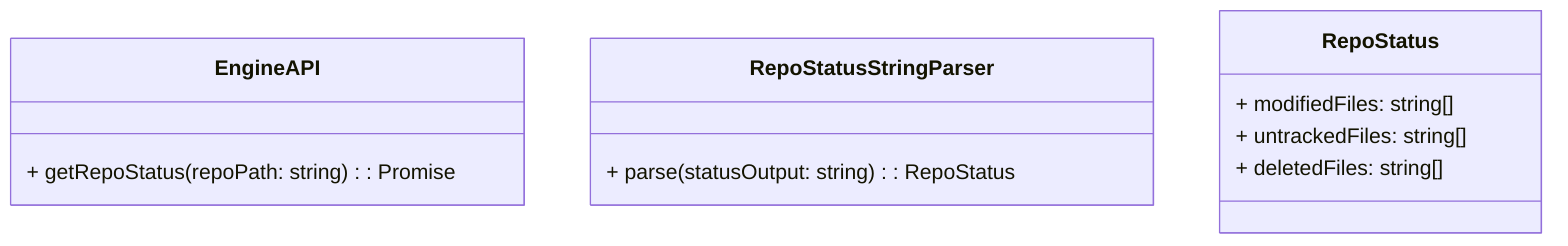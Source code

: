 classDiagram

    class EngineAPI {
        + getRepoStatus(repoPath: string): Promise<string>
    }

    class RepoStatusStringParser {
        + parse(statusOutput: string): RepoStatus
    }

    class RepoStatus {
        + modifiedFiles: string[]
        + untrackedFiles: string[]
        + deletedFiles: string[]
    }